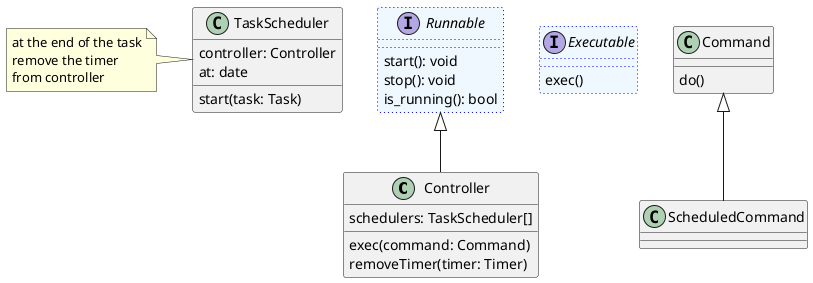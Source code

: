 @startuml
'https://plantuml.com/class-diagram

class Controller {
   schedulers: TaskScheduler[]
   exec(command: Command)
   removeTimer(timer: Timer)
}


interface Runnable #aliceblue ##[dotted]blue {
   start(): void
   stop(): void
   is_running(): bool
}

Runnable <|-- Controller

class TaskScheduler {
   controller: Controller
   at: date
   start(task: Task)
}
note left: at the end of the task\nremove the timer\nfrom controller


interface Executable #aliceblue ##[dotted]blue {
   exec()
}

class Command {
   do()
}

class ScheduledCommand {
}

Command <|--ScheduledCommand

@enduml